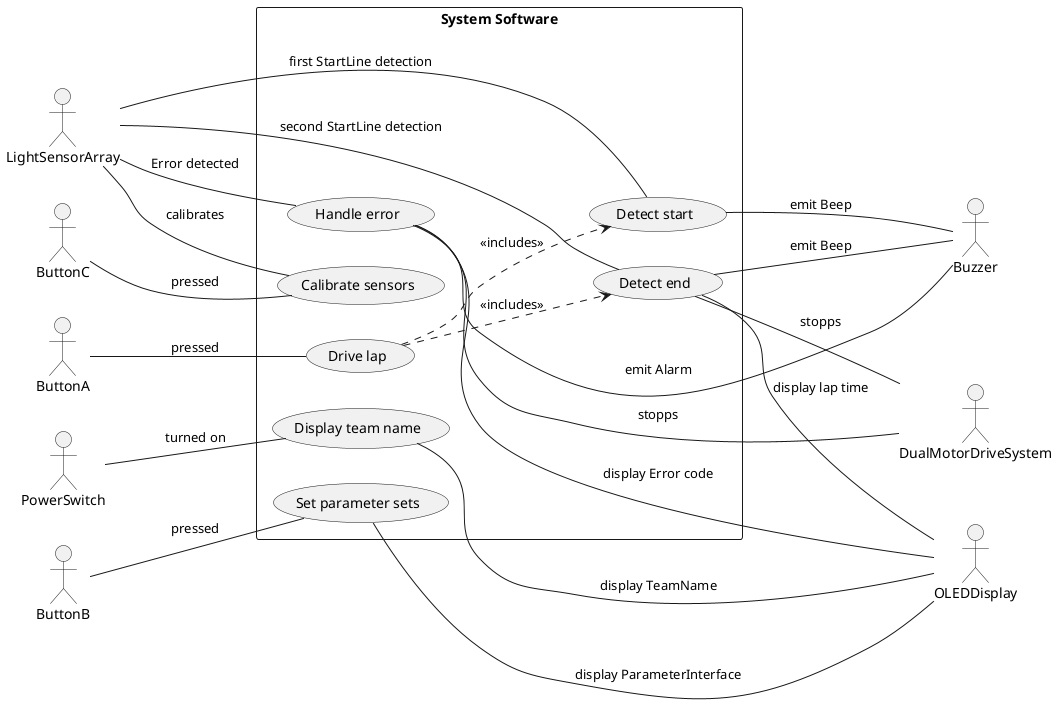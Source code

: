 @startuml USECASE
left to right direction

actor "LightSensorArray" as aLSA
actor "ButtonA" as aBA
actor "ButtonB" as aBB
actor "ButtonC" as aBC
actor "PowerSwitch" as aPS
actor "Buzzer" as aB
actor "DualMotorDriveSystem" as aDMDS
actor "OLEDDisplay" as aOLED


rectangle "System Software\n\n\n\n\n\n\n\n" {
  

    'MAIN USE CASES'
    usecase "Detect start" as uDs
    usecase "Detect end" as uDe
    usecase "Handle error" as uHe
    usecase "Set parameter sets" as uSps
    usecase "Calibrate sensors" as uCs
    usecase "Display team name" as uDtm
    usecase "Drive lap" as uDl

    'ACTOR TO USE CASE CONNECTIONS'
    aLSA -- uDs : first StartLine detection
    aLSA -- uDe : second StartLine detection
    aLSA -- uHe : Error detected
    aBA -- uDl : pressed
    aBB -- uSps : pressed
    aBC -- uCs : pressed
    aPS -- uDtm : turned on

    'INCLUDE ASSOCIATIONS'
    uDl ..> uDs : <<includes>>
    uDl ..> uDe : <<includes>>

    'USE CASE TO ACTOR CONNECTIONS'
    uDs -d- aB : emit Beep
    uDe -d- aB : emit Beep
    uHe -d- aB : emit Alarm
    uSps -d- aOLED : "display ParameterInterface" 
    uDtm -d- aOLED : "display TeamName"
    uDe -d- aOLED : display lap time 
    uHe -d- aOLED : display Error code
    uHe -d- aDMDS : stopps
    uDe -d- aDMDS : stopps

    uCs -u- aLSA : calibrates
    
}

@enduml